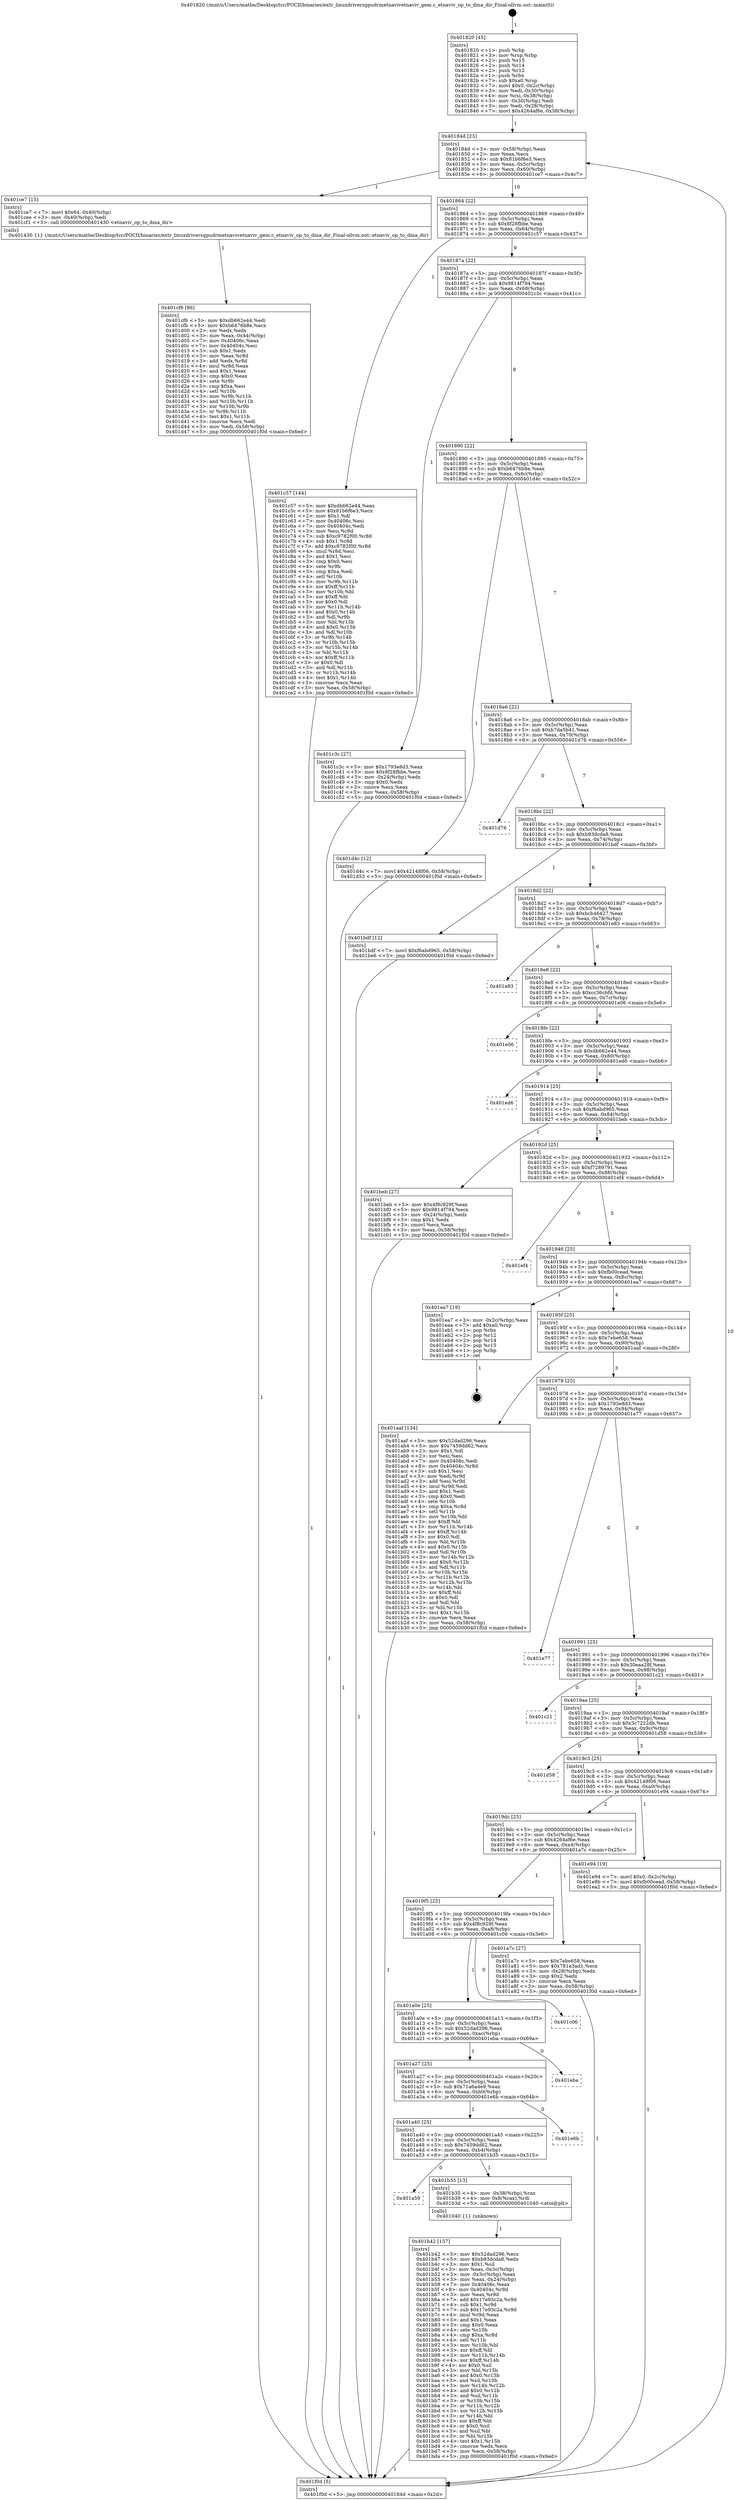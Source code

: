 digraph "0x401820" {
  label = "0x401820 (/mnt/c/Users/mathe/Desktop/tcc/POCII/binaries/extr_linuxdriversgpudrmetnavivetnaviv_gem.c_etnaviv_op_to_dma_dir_Final-ollvm.out::main(0))"
  labelloc = "t"
  node[shape=record]

  Entry [label="",width=0.3,height=0.3,shape=circle,fillcolor=black,style=filled]
  "0x40184d" [label="{
     0x40184d [23]\l
     | [instrs]\l
     &nbsp;&nbsp;0x40184d \<+3\>: mov -0x58(%rbp),%eax\l
     &nbsp;&nbsp;0x401850 \<+2\>: mov %eax,%ecx\l
     &nbsp;&nbsp;0x401852 \<+6\>: sub $0x81b6f6e3,%ecx\l
     &nbsp;&nbsp;0x401858 \<+3\>: mov %eax,-0x5c(%rbp)\l
     &nbsp;&nbsp;0x40185b \<+3\>: mov %ecx,-0x60(%rbp)\l
     &nbsp;&nbsp;0x40185e \<+6\>: je 0000000000401ce7 \<main+0x4c7\>\l
  }"]
  "0x401ce7" [label="{
     0x401ce7 [15]\l
     | [instrs]\l
     &nbsp;&nbsp;0x401ce7 \<+7\>: movl $0x64,-0x40(%rbp)\l
     &nbsp;&nbsp;0x401cee \<+3\>: mov -0x40(%rbp),%edi\l
     &nbsp;&nbsp;0x401cf1 \<+5\>: call 0000000000401430 \<etnaviv_op_to_dma_dir\>\l
     | [calls]\l
     &nbsp;&nbsp;0x401430 \{1\} (/mnt/c/Users/mathe/Desktop/tcc/POCII/binaries/extr_linuxdriversgpudrmetnavivetnaviv_gem.c_etnaviv_op_to_dma_dir_Final-ollvm.out::etnaviv_op_to_dma_dir)\l
  }"]
  "0x401864" [label="{
     0x401864 [22]\l
     | [instrs]\l
     &nbsp;&nbsp;0x401864 \<+5\>: jmp 0000000000401869 \<main+0x49\>\l
     &nbsp;&nbsp;0x401869 \<+3\>: mov -0x5c(%rbp),%eax\l
     &nbsp;&nbsp;0x40186c \<+5\>: sub $0x8f28fbbe,%eax\l
     &nbsp;&nbsp;0x401871 \<+3\>: mov %eax,-0x64(%rbp)\l
     &nbsp;&nbsp;0x401874 \<+6\>: je 0000000000401c57 \<main+0x437\>\l
  }"]
  Exit [label="",width=0.3,height=0.3,shape=circle,fillcolor=black,style=filled,peripheries=2]
  "0x401c57" [label="{
     0x401c57 [144]\l
     | [instrs]\l
     &nbsp;&nbsp;0x401c57 \<+5\>: mov $0xdb662e44,%eax\l
     &nbsp;&nbsp;0x401c5c \<+5\>: mov $0x81b6f6e3,%ecx\l
     &nbsp;&nbsp;0x401c61 \<+2\>: mov $0x1,%dl\l
     &nbsp;&nbsp;0x401c63 \<+7\>: mov 0x40406c,%esi\l
     &nbsp;&nbsp;0x401c6a \<+7\>: mov 0x40404c,%edi\l
     &nbsp;&nbsp;0x401c71 \<+3\>: mov %esi,%r8d\l
     &nbsp;&nbsp;0x401c74 \<+7\>: sub $0xc9782f00,%r8d\l
     &nbsp;&nbsp;0x401c7b \<+4\>: sub $0x1,%r8d\l
     &nbsp;&nbsp;0x401c7f \<+7\>: add $0xc9782f00,%r8d\l
     &nbsp;&nbsp;0x401c86 \<+4\>: imul %r8d,%esi\l
     &nbsp;&nbsp;0x401c8a \<+3\>: and $0x1,%esi\l
     &nbsp;&nbsp;0x401c8d \<+3\>: cmp $0x0,%esi\l
     &nbsp;&nbsp;0x401c90 \<+4\>: sete %r9b\l
     &nbsp;&nbsp;0x401c94 \<+3\>: cmp $0xa,%edi\l
     &nbsp;&nbsp;0x401c97 \<+4\>: setl %r10b\l
     &nbsp;&nbsp;0x401c9b \<+3\>: mov %r9b,%r11b\l
     &nbsp;&nbsp;0x401c9e \<+4\>: xor $0xff,%r11b\l
     &nbsp;&nbsp;0x401ca2 \<+3\>: mov %r10b,%bl\l
     &nbsp;&nbsp;0x401ca5 \<+3\>: xor $0xff,%bl\l
     &nbsp;&nbsp;0x401ca8 \<+3\>: xor $0x0,%dl\l
     &nbsp;&nbsp;0x401cab \<+3\>: mov %r11b,%r14b\l
     &nbsp;&nbsp;0x401cae \<+4\>: and $0x0,%r14b\l
     &nbsp;&nbsp;0x401cb2 \<+3\>: and %dl,%r9b\l
     &nbsp;&nbsp;0x401cb5 \<+3\>: mov %bl,%r15b\l
     &nbsp;&nbsp;0x401cb8 \<+4\>: and $0x0,%r15b\l
     &nbsp;&nbsp;0x401cbc \<+3\>: and %dl,%r10b\l
     &nbsp;&nbsp;0x401cbf \<+3\>: or %r9b,%r14b\l
     &nbsp;&nbsp;0x401cc2 \<+3\>: or %r10b,%r15b\l
     &nbsp;&nbsp;0x401cc5 \<+3\>: xor %r15b,%r14b\l
     &nbsp;&nbsp;0x401cc8 \<+3\>: or %bl,%r11b\l
     &nbsp;&nbsp;0x401ccb \<+4\>: xor $0xff,%r11b\l
     &nbsp;&nbsp;0x401ccf \<+3\>: or $0x0,%dl\l
     &nbsp;&nbsp;0x401cd2 \<+3\>: and %dl,%r11b\l
     &nbsp;&nbsp;0x401cd5 \<+3\>: or %r11b,%r14b\l
     &nbsp;&nbsp;0x401cd8 \<+4\>: test $0x1,%r14b\l
     &nbsp;&nbsp;0x401cdc \<+3\>: cmovne %ecx,%eax\l
     &nbsp;&nbsp;0x401cdf \<+3\>: mov %eax,-0x58(%rbp)\l
     &nbsp;&nbsp;0x401ce2 \<+5\>: jmp 0000000000401f0d \<main+0x6ed\>\l
  }"]
  "0x40187a" [label="{
     0x40187a [22]\l
     | [instrs]\l
     &nbsp;&nbsp;0x40187a \<+5\>: jmp 000000000040187f \<main+0x5f\>\l
     &nbsp;&nbsp;0x40187f \<+3\>: mov -0x5c(%rbp),%eax\l
     &nbsp;&nbsp;0x401882 \<+5\>: sub $0x9814f794,%eax\l
     &nbsp;&nbsp;0x401887 \<+3\>: mov %eax,-0x68(%rbp)\l
     &nbsp;&nbsp;0x40188a \<+6\>: je 0000000000401c3c \<main+0x41c\>\l
  }"]
  "0x401cf6" [label="{
     0x401cf6 [86]\l
     | [instrs]\l
     &nbsp;&nbsp;0x401cf6 \<+5\>: mov $0xdb662e44,%edi\l
     &nbsp;&nbsp;0x401cfb \<+5\>: mov $0xb6476b8e,%ecx\l
     &nbsp;&nbsp;0x401d00 \<+2\>: xor %edx,%edx\l
     &nbsp;&nbsp;0x401d02 \<+3\>: mov %eax,-0x44(%rbp)\l
     &nbsp;&nbsp;0x401d05 \<+7\>: mov 0x40406c,%eax\l
     &nbsp;&nbsp;0x401d0c \<+7\>: mov 0x40404c,%esi\l
     &nbsp;&nbsp;0x401d13 \<+3\>: sub $0x1,%edx\l
     &nbsp;&nbsp;0x401d16 \<+3\>: mov %eax,%r8d\l
     &nbsp;&nbsp;0x401d19 \<+3\>: add %edx,%r8d\l
     &nbsp;&nbsp;0x401d1c \<+4\>: imul %r8d,%eax\l
     &nbsp;&nbsp;0x401d20 \<+3\>: and $0x1,%eax\l
     &nbsp;&nbsp;0x401d23 \<+3\>: cmp $0x0,%eax\l
     &nbsp;&nbsp;0x401d26 \<+4\>: sete %r9b\l
     &nbsp;&nbsp;0x401d2a \<+3\>: cmp $0xa,%esi\l
     &nbsp;&nbsp;0x401d2d \<+4\>: setl %r10b\l
     &nbsp;&nbsp;0x401d31 \<+3\>: mov %r9b,%r11b\l
     &nbsp;&nbsp;0x401d34 \<+3\>: and %r10b,%r11b\l
     &nbsp;&nbsp;0x401d37 \<+3\>: xor %r10b,%r9b\l
     &nbsp;&nbsp;0x401d3a \<+3\>: or %r9b,%r11b\l
     &nbsp;&nbsp;0x401d3d \<+4\>: test $0x1,%r11b\l
     &nbsp;&nbsp;0x401d41 \<+3\>: cmovne %ecx,%edi\l
     &nbsp;&nbsp;0x401d44 \<+3\>: mov %edi,-0x58(%rbp)\l
     &nbsp;&nbsp;0x401d47 \<+5\>: jmp 0000000000401f0d \<main+0x6ed\>\l
  }"]
  "0x401c3c" [label="{
     0x401c3c [27]\l
     | [instrs]\l
     &nbsp;&nbsp;0x401c3c \<+5\>: mov $0x1793e8d3,%eax\l
     &nbsp;&nbsp;0x401c41 \<+5\>: mov $0x8f28fbbe,%ecx\l
     &nbsp;&nbsp;0x401c46 \<+3\>: mov -0x24(%rbp),%edx\l
     &nbsp;&nbsp;0x401c49 \<+3\>: cmp $0x0,%edx\l
     &nbsp;&nbsp;0x401c4c \<+3\>: cmove %ecx,%eax\l
     &nbsp;&nbsp;0x401c4f \<+3\>: mov %eax,-0x58(%rbp)\l
     &nbsp;&nbsp;0x401c52 \<+5\>: jmp 0000000000401f0d \<main+0x6ed\>\l
  }"]
  "0x401890" [label="{
     0x401890 [22]\l
     | [instrs]\l
     &nbsp;&nbsp;0x401890 \<+5\>: jmp 0000000000401895 \<main+0x75\>\l
     &nbsp;&nbsp;0x401895 \<+3\>: mov -0x5c(%rbp),%eax\l
     &nbsp;&nbsp;0x401898 \<+5\>: sub $0xb6476b8e,%eax\l
     &nbsp;&nbsp;0x40189d \<+3\>: mov %eax,-0x6c(%rbp)\l
     &nbsp;&nbsp;0x4018a0 \<+6\>: je 0000000000401d4c \<main+0x52c\>\l
  }"]
  "0x401b42" [label="{
     0x401b42 [157]\l
     | [instrs]\l
     &nbsp;&nbsp;0x401b42 \<+5\>: mov $0x52dad296,%ecx\l
     &nbsp;&nbsp;0x401b47 \<+5\>: mov $0xb93dcda8,%edx\l
     &nbsp;&nbsp;0x401b4c \<+3\>: mov $0x1,%sil\l
     &nbsp;&nbsp;0x401b4f \<+3\>: mov %eax,-0x3c(%rbp)\l
     &nbsp;&nbsp;0x401b52 \<+3\>: mov -0x3c(%rbp),%eax\l
     &nbsp;&nbsp;0x401b55 \<+3\>: mov %eax,-0x24(%rbp)\l
     &nbsp;&nbsp;0x401b58 \<+7\>: mov 0x40406c,%eax\l
     &nbsp;&nbsp;0x401b5f \<+8\>: mov 0x40404c,%r8d\l
     &nbsp;&nbsp;0x401b67 \<+3\>: mov %eax,%r9d\l
     &nbsp;&nbsp;0x401b6a \<+7\>: add $0x17e93c2a,%r9d\l
     &nbsp;&nbsp;0x401b71 \<+4\>: sub $0x1,%r9d\l
     &nbsp;&nbsp;0x401b75 \<+7\>: sub $0x17e93c2a,%r9d\l
     &nbsp;&nbsp;0x401b7c \<+4\>: imul %r9d,%eax\l
     &nbsp;&nbsp;0x401b80 \<+3\>: and $0x1,%eax\l
     &nbsp;&nbsp;0x401b83 \<+3\>: cmp $0x0,%eax\l
     &nbsp;&nbsp;0x401b86 \<+4\>: sete %r10b\l
     &nbsp;&nbsp;0x401b8a \<+4\>: cmp $0xa,%r8d\l
     &nbsp;&nbsp;0x401b8e \<+4\>: setl %r11b\l
     &nbsp;&nbsp;0x401b92 \<+3\>: mov %r10b,%bl\l
     &nbsp;&nbsp;0x401b95 \<+3\>: xor $0xff,%bl\l
     &nbsp;&nbsp;0x401b98 \<+3\>: mov %r11b,%r14b\l
     &nbsp;&nbsp;0x401b9b \<+4\>: xor $0xff,%r14b\l
     &nbsp;&nbsp;0x401b9f \<+4\>: xor $0x0,%sil\l
     &nbsp;&nbsp;0x401ba3 \<+3\>: mov %bl,%r15b\l
     &nbsp;&nbsp;0x401ba6 \<+4\>: and $0x0,%r15b\l
     &nbsp;&nbsp;0x401baa \<+3\>: and %sil,%r10b\l
     &nbsp;&nbsp;0x401bad \<+3\>: mov %r14b,%r12b\l
     &nbsp;&nbsp;0x401bb0 \<+4\>: and $0x0,%r12b\l
     &nbsp;&nbsp;0x401bb4 \<+3\>: and %sil,%r11b\l
     &nbsp;&nbsp;0x401bb7 \<+3\>: or %r10b,%r15b\l
     &nbsp;&nbsp;0x401bba \<+3\>: or %r11b,%r12b\l
     &nbsp;&nbsp;0x401bbd \<+3\>: xor %r12b,%r15b\l
     &nbsp;&nbsp;0x401bc0 \<+3\>: or %r14b,%bl\l
     &nbsp;&nbsp;0x401bc3 \<+3\>: xor $0xff,%bl\l
     &nbsp;&nbsp;0x401bc6 \<+4\>: or $0x0,%sil\l
     &nbsp;&nbsp;0x401bca \<+3\>: and %sil,%bl\l
     &nbsp;&nbsp;0x401bcd \<+3\>: or %bl,%r15b\l
     &nbsp;&nbsp;0x401bd0 \<+4\>: test $0x1,%r15b\l
     &nbsp;&nbsp;0x401bd4 \<+3\>: cmovne %edx,%ecx\l
     &nbsp;&nbsp;0x401bd7 \<+3\>: mov %ecx,-0x58(%rbp)\l
     &nbsp;&nbsp;0x401bda \<+5\>: jmp 0000000000401f0d \<main+0x6ed\>\l
  }"]
  "0x401d4c" [label="{
     0x401d4c [12]\l
     | [instrs]\l
     &nbsp;&nbsp;0x401d4c \<+7\>: movl $0x42148f06,-0x58(%rbp)\l
     &nbsp;&nbsp;0x401d53 \<+5\>: jmp 0000000000401f0d \<main+0x6ed\>\l
  }"]
  "0x4018a6" [label="{
     0x4018a6 [22]\l
     | [instrs]\l
     &nbsp;&nbsp;0x4018a6 \<+5\>: jmp 00000000004018ab \<main+0x8b\>\l
     &nbsp;&nbsp;0x4018ab \<+3\>: mov -0x5c(%rbp),%eax\l
     &nbsp;&nbsp;0x4018ae \<+5\>: sub $0xb7da5b41,%eax\l
     &nbsp;&nbsp;0x4018b3 \<+3\>: mov %eax,-0x70(%rbp)\l
     &nbsp;&nbsp;0x4018b6 \<+6\>: je 0000000000401d76 \<main+0x556\>\l
  }"]
  "0x401a59" [label="{
     0x401a59\l
  }", style=dashed]
  "0x401d76" [label="{
     0x401d76\l
  }", style=dashed]
  "0x4018bc" [label="{
     0x4018bc [22]\l
     | [instrs]\l
     &nbsp;&nbsp;0x4018bc \<+5\>: jmp 00000000004018c1 \<main+0xa1\>\l
     &nbsp;&nbsp;0x4018c1 \<+3\>: mov -0x5c(%rbp),%eax\l
     &nbsp;&nbsp;0x4018c4 \<+5\>: sub $0xb93dcda8,%eax\l
     &nbsp;&nbsp;0x4018c9 \<+3\>: mov %eax,-0x74(%rbp)\l
     &nbsp;&nbsp;0x4018cc \<+6\>: je 0000000000401bdf \<main+0x3bf\>\l
  }"]
  "0x401b35" [label="{
     0x401b35 [13]\l
     | [instrs]\l
     &nbsp;&nbsp;0x401b35 \<+4\>: mov -0x38(%rbp),%rax\l
     &nbsp;&nbsp;0x401b39 \<+4\>: mov 0x8(%rax),%rdi\l
     &nbsp;&nbsp;0x401b3d \<+5\>: call 0000000000401040 \<atoi@plt\>\l
     | [calls]\l
     &nbsp;&nbsp;0x401040 \{1\} (unknown)\l
  }"]
  "0x401bdf" [label="{
     0x401bdf [12]\l
     | [instrs]\l
     &nbsp;&nbsp;0x401bdf \<+7\>: movl $0xf6abd965,-0x58(%rbp)\l
     &nbsp;&nbsp;0x401be6 \<+5\>: jmp 0000000000401f0d \<main+0x6ed\>\l
  }"]
  "0x4018d2" [label="{
     0x4018d2 [22]\l
     | [instrs]\l
     &nbsp;&nbsp;0x4018d2 \<+5\>: jmp 00000000004018d7 \<main+0xb7\>\l
     &nbsp;&nbsp;0x4018d7 \<+3\>: mov -0x5c(%rbp),%eax\l
     &nbsp;&nbsp;0x4018da \<+5\>: sub $0xbcb46427,%eax\l
     &nbsp;&nbsp;0x4018df \<+3\>: mov %eax,-0x78(%rbp)\l
     &nbsp;&nbsp;0x4018e2 \<+6\>: je 0000000000401e83 \<main+0x663\>\l
  }"]
  "0x401a40" [label="{
     0x401a40 [25]\l
     | [instrs]\l
     &nbsp;&nbsp;0x401a40 \<+5\>: jmp 0000000000401a45 \<main+0x225\>\l
     &nbsp;&nbsp;0x401a45 \<+3\>: mov -0x5c(%rbp),%eax\l
     &nbsp;&nbsp;0x401a48 \<+5\>: sub $0x7459dd62,%eax\l
     &nbsp;&nbsp;0x401a4d \<+6\>: mov %eax,-0xb4(%rbp)\l
     &nbsp;&nbsp;0x401a53 \<+6\>: je 0000000000401b35 \<main+0x315\>\l
  }"]
  "0x401e83" [label="{
     0x401e83\l
  }", style=dashed]
  "0x4018e8" [label="{
     0x4018e8 [22]\l
     | [instrs]\l
     &nbsp;&nbsp;0x4018e8 \<+5\>: jmp 00000000004018ed \<main+0xcd\>\l
     &nbsp;&nbsp;0x4018ed \<+3\>: mov -0x5c(%rbp),%eax\l
     &nbsp;&nbsp;0x4018f0 \<+5\>: sub $0xcc36cbfd,%eax\l
     &nbsp;&nbsp;0x4018f5 \<+3\>: mov %eax,-0x7c(%rbp)\l
     &nbsp;&nbsp;0x4018f8 \<+6\>: je 0000000000401e06 \<main+0x5e6\>\l
  }"]
  "0x401e6b" [label="{
     0x401e6b\l
  }", style=dashed]
  "0x401e06" [label="{
     0x401e06\l
  }", style=dashed]
  "0x4018fe" [label="{
     0x4018fe [22]\l
     | [instrs]\l
     &nbsp;&nbsp;0x4018fe \<+5\>: jmp 0000000000401903 \<main+0xe3\>\l
     &nbsp;&nbsp;0x401903 \<+3\>: mov -0x5c(%rbp),%eax\l
     &nbsp;&nbsp;0x401906 \<+5\>: sub $0xdb662e44,%eax\l
     &nbsp;&nbsp;0x40190b \<+3\>: mov %eax,-0x80(%rbp)\l
     &nbsp;&nbsp;0x40190e \<+6\>: je 0000000000401ed6 \<main+0x6b6\>\l
  }"]
  "0x401a27" [label="{
     0x401a27 [25]\l
     | [instrs]\l
     &nbsp;&nbsp;0x401a27 \<+5\>: jmp 0000000000401a2c \<main+0x20c\>\l
     &nbsp;&nbsp;0x401a2c \<+3\>: mov -0x5c(%rbp),%eax\l
     &nbsp;&nbsp;0x401a2f \<+5\>: sub $0x71a6a4e9,%eax\l
     &nbsp;&nbsp;0x401a34 \<+6\>: mov %eax,-0xb0(%rbp)\l
     &nbsp;&nbsp;0x401a3a \<+6\>: je 0000000000401e6b \<main+0x64b\>\l
  }"]
  "0x401ed6" [label="{
     0x401ed6\l
  }", style=dashed]
  "0x401914" [label="{
     0x401914 [25]\l
     | [instrs]\l
     &nbsp;&nbsp;0x401914 \<+5\>: jmp 0000000000401919 \<main+0xf9\>\l
     &nbsp;&nbsp;0x401919 \<+3\>: mov -0x5c(%rbp),%eax\l
     &nbsp;&nbsp;0x40191c \<+5\>: sub $0xf6abd965,%eax\l
     &nbsp;&nbsp;0x401921 \<+6\>: mov %eax,-0x84(%rbp)\l
     &nbsp;&nbsp;0x401927 \<+6\>: je 0000000000401beb \<main+0x3cb\>\l
  }"]
  "0x401eba" [label="{
     0x401eba\l
  }", style=dashed]
  "0x401beb" [label="{
     0x401beb [27]\l
     | [instrs]\l
     &nbsp;&nbsp;0x401beb \<+5\>: mov $0x4f8c929f,%eax\l
     &nbsp;&nbsp;0x401bf0 \<+5\>: mov $0x9814f794,%ecx\l
     &nbsp;&nbsp;0x401bf5 \<+3\>: mov -0x24(%rbp),%edx\l
     &nbsp;&nbsp;0x401bf8 \<+3\>: cmp $0x1,%edx\l
     &nbsp;&nbsp;0x401bfb \<+3\>: cmovl %ecx,%eax\l
     &nbsp;&nbsp;0x401bfe \<+3\>: mov %eax,-0x58(%rbp)\l
     &nbsp;&nbsp;0x401c01 \<+5\>: jmp 0000000000401f0d \<main+0x6ed\>\l
  }"]
  "0x40192d" [label="{
     0x40192d [25]\l
     | [instrs]\l
     &nbsp;&nbsp;0x40192d \<+5\>: jmp 0000000000401932 \<main+0x112\>\l
     &nbsp;&nbsp;0x401932 \<+3\>: mov -0x5c(%rbp),%eax\l
     &nbsp;&nbsp;0x401935 \<+5\>: sub $0xf7289791,%eax\l
     &nbsp;&nbsp;0x40193a \<+6\>: mov %eax,-0x88(%rbp)\l
     &nbsp;&nbsp;0x401940 \<+6\>: je 0000000000401ef4 \<main+0x6d4\>\l
  }"]
  "0x401a0e" [label="{
     0x401a0e [25]\l
     | [instrs]\l
     &nbsp;&nbsp;0x401a0e \<+5\>: jmp 0000000000401a13 \<main+0x1f3\>\l
     &nbsp;&nbsp;0x401a13 \<+3\>: mov -0x5c(%rbp),%eax\l
     &nbsp;&nbsp;0x401a16 \<+5\>: sub $0x52dad296,%eax\l
     &nbsp;&nbsp;0x401a1b \<+6\>: mov %eax,-0xac(%rbp)\l
     &nbsp;&nbsp;0x401a21 \<+6\>: je 0000000000401eba \<main+0x69a\>\l
  }"]
  "0x401ef4" [label="{
     0x401ef4\l
  }", style=dashed]
  "0x401946" [label="{
     0x401946 [25]\l
     | [instrs]\l
     &nbsp;&nbsp;0x401946 \<+5\>: jmp 000000000040194b \<main+0x12b\>\l
     &nbsp;&nbsp;0x40194b \<+3\>: mov -0x5c(%rbp),%eax\l
     &nbsp;&nbsp;0x40194e \<+5\>: sub $0xfb00cead,%eax\l
     &nbsp;&nbsp;0x401953 \<+6\>: mov %eax,-0x8c(%rbp)\l
     &nbsp;&nbsp;0x401959 \<+6\>: je 0000000000401ea7 \<main+0x687\>\l
  }"]
  "0x401c06" [label="{
     0x401c06\l
  }", style=dashed]
  "0x401ea7" [label="{
     0x401ea7 [19]\l
     | [instrs]\l
     &nbsp;&nbsp;0x401ea7 \<+3\>: mov -0x2c(%rbp),%eax\l
     &nbsp;&nbsp;0x401eaa \<+7\>: add $0xa0,%rsp\l
     &nbsp;&nbsp;0x401eb1 \<+1\>: pop %rbx\l
     &nbsp;&nbsp;0x401eb2 \<+2\>: pop %r12\l
     &nbsp;&nbsp;0x401eb4 \<+2\>: pop %r14\l
     &nbsp;&nbsp;0x401eb6 \<+2\>: pop %r15\l
     &nbsp;&nbsp;0x401eb8 \<+1\>: pop %rbp\l
     &nbsp;&nbsp;0x401eb9 \<+1\>: ret\l
  }"]
  "0x40195f" [label="{
     0x40195f [25]\l
     | [instrs]\l
     &nbsp;&nbsp;0x40195f \<+5\>: jmp 0000000000401964 \<main+0x144\>\l
     &nbsp;&nbsp;0x401964 \<+3\>: mov -0x5c(%rbp),%eax\l
     &nbsp;&nbsp;0x401967 \<+5\>: sub $0x7ebe658,%eax\l
     &nbsp;&nbsp;0x40196c \<+6\>: mov %eax,-0x90(%rbp)\l
     &nbsp;&nbsp;0x401972 \<+6\>: je 0000000000401aaf \<main+0x28f\>\l
  }"]
  "0x401820" [label="{
     0x401820 [45]\l
     | [instrs]\l
     &nbsp;&nbsp;0x401820 \<+1\>: push %rbp\l
     &nbsp;&nbsp;0x401821 \<+3\>: mov %rsp,%rbp\l
     &nbsp;&nbsp;0x401824 \<+2\>: push %r15\l
     &nbsp;&nbsp;0x401826 \<+2\>: push %r14\l
     &nbsp;&nbsp;0x401828 \<+2\>: push %r12\l
     &nbsp;&nbsp;0x40182a \<+1\>: push %rbx\l
     &nbsp;&nbsp;0x40182b \<+7\>: sub $0xa0,%rsp\l
     &nbsp;&nbsp;0x401832 \<+7\>: movl $0x0,-0x2c(%rbp)\l
     &nbsp;&nbsp;0x401839 \<+3\>: mov %edi,-0x30(%rbp)\l
     &nbsp;&nbsp;0x40183c \<+4\>: mov %rsi,-0x38(%rbp)\l
     &nbsp;&nbsp;0x401840 \<+3\>: mov -0x30(%rbp),%edi\l
     &nbsp;&nbsp;0x401843 \<+3\>: mov %edi,-0x28(%rbp)\l
     &nbsp;&nbsp;0x401846 \<+7\>: movl $0x4264af6e,-0x58(%rbp)\l
  }"]
  "0x401aaf" [label="{
     0x401aaf [134]\l
     | [instrs]\l
     &nbsp;&nbsp;0x401aaf \<+5\>: mov $0x52dad296,%eax\l
     &nbsp;&nbsp;0x401ab4 \<+5\>: mov $0x7459dd62,%ecx\l
     &nbsp;&nbsp;0x401ab9 \<+2\>: mov $0x1,%dl\l
     &nbsp;&nbsp;0x401abb \<+2\>: xor %esi,%esi\l
     &nbsp;&nbsp;0x401abd \<+7\>: mov 0x40406c,%edi\l
     &nbsp;&nbsp;0x401ac4 \<+8\>: mov 0x40404c,%r8d\l
     &nbsp;&nbsp;0x401acc \<+3\>: sub $0x1,%esi\l
     &nbsp;&nbsp;0x401acf \<+3\>: mov %edi,%r9d\l
     &nbsp;&nbsp;0x401ad2 \<+3\>: add %esi,%r9d\l
     &nbsp;&nbsp;0x401ad5 \<+4\>: imul %r9d,%edi\l
     &nbsp;&nbsp;0x401ad9 \<+3\>: and $0x1,%edi\l
     &nbsp;&nbsp;0x401adc \<+3\>: cmp $0x0,%edi\l
     &nbsp;&nbsp;0x401adf \<+4\>: sete %r10b\l
     &nbsp;&nbsp;0x401ae3 \<+4\>: cmp $0xa,%r8d\l
     &nbsp;&nbsp;0x401ae7 \<+4\>: setl %r11b\l
     &nbsp;&nbsp;0x401aeb \<+3\>: mov %r10b,%bl\l
     &nbsp;&nbsp;0x401aee \<+3\>: xor $0xff,%bl\l
     &nbsp;&nbsp;0x401af1 \<+3\>: mov %r11b,%r14b\l
     &nbsp;&nbsp;0x401af4 \<+4\>: xor $0xff,%r14b\l
     &nbsp;&nbsp;0x401af8 \<+3\>: xor $0x0,%dl\l
     &nbsp;&nbsp;0x401afb \<+3\>: mov %bl,%r15b\l
     &nbsp;&nbsp;0x401afe \<+4\>: and $0x0,%r15b\l
     &nbsp;&nbsp;0x401b02 \<+3\>: and %dl,%r10b\l
     &nbsp;&nbsp;0x401b05 \<+3\>: mov %r14b,%r12b\l
     &nbsp;&nbsp;0x401b08 \<+4\>: and $0x0,%r12b\l
     &nbsp;&nbsp;0x401b0c \<+3\>: and %dl,%r11b\l
     &nbsp;&nbsp;0x401b0f \<+3\>: or %r10b,%r15b\l
     &nbsp;&nbsp;0x401b12 \<+3\>: or %r11b,%r12b\l
     &nbsp;&nbsp;0x401b15 \<+3\>: xor %r12b,%r15b\l
     &nbsp;&nbsp;0x401b18 \<+3\>: or %r14b,%bl\l
     &nbsp;&nbsp;0x401b1b \<+3\>: xor $0xff,%bl\l
     &nbsp;&nbsp;0x401b1e \<+3\>: or $0x0,%dl\l
     &nbsp;&nbsp;0x401b21 \<+2\>: and %dl,%bl\l
     &nbsp;&nbsp;0x401b23 \<+3\>: or %bl,%r15b\l
     &nbsp;&nbsp;0x401b26 \<+4\>: test $0x1,%r15b\l
     &nbsp;&nbsp;0x401b2a \<+3\>: cmovne %ecx,%eax\l
     &nbsp;&nbsp;0x401b2d \<+3\>: mov %eax,-0x58(%rbp)\l
     &nbsp;&nbsp;0x401b30 \<+5\>: jmp 0000000000401f0d \<main+0x6ed\>\l
  }"]
  "0x401978" [label="{
     0x401978 [25]\l
     | [instrs]\l
     &nbsp;&nbsp;0x401978 \<+5\>: jmp 000000000040197d \<main+0x15d\>\l
     &nbsp;&nbsp;0x40197d \<+3\>: mov -0x5c(%rbp),%eax\l
     &nbsp;&nbsp;0x401980 \<+5\>: sub $0x1793e8d3,%eax\l
     &nbsp;&nbsp;0x401985 \<+6\>: mov %eax,-0x94(%rbp)\l
     &nbsp;&nbsp;0x40198b \<+6\>: je 0000000000401e77 \<main+0x657\>\l
  }"]
  "0x401f0d" [label="{
     0x401f0d [5]\l
     | [instrs]\l
     &nbsp;&nbsp;0x401f0d \<+5\>: jmp 000000000040184d \<main+0x2d\>\l
  }"]
  "0x401e77" [label="{
     0x401e77\l
  }", style=dashed]
  "0x401991" [label="{
     0x401991 [25]\l
     | [instrs]\l
     &nbsp;&nbsp;0x401991 \<+5\>: jmp 0000000000401996 \<main+0x176\>\l
     &nbsp;&nbsp;0x401996 \<+3\>: mov -0x5c(%rbp),%eax\l
     &nbsp;&nbsp;0x401999 \<+5\>: sub $0x30eaa28f,%eax\l
     &nbsp;&nbsp;0x40199e \<+6\>: mov %eax,-0x98(%rbp)\l
     &nbsp;&nbsp;0x4019a4 \<+6\>: je 0000000000401c21 \<main+0x401\>\l
  }"]
  "0x4019f5" [label="{
     0x4019f5 [25]\l
     | [instrs]\l
     &nbsp;&nbsp;0x4019f5 \<+5\>: jmp 00000000004019fa \<main+0x1da\>\l
     &nbsp;&nbsp;0x4019fa \<+3\>: mov -0x5c(%rbp),%eax\l
     &nbsp;&nbsp;0x4019fd \<+5\>: sub $0x4f8c929f,%eax\l
     &nbsp;&nbsp;0x401a02 \<+6\>: mov %eax,-0xa8(%rbp)\l
     &nbsp;&nbsp;0x401a08 \<+6\>: je 0000000000401c06 \<main+0x3e6\>\l
  }"]
  "0x401c21" [label="{
     0x401c21\l
  }", style=dashed]
  "0x4019aa" [label="{
     0x4019aa [25]\l
     | [instrs]\l
     &nbsp;&nbsp;0x4019aa \<+5\>: jmp 00000000004019af \<main+0x18f\>\l
     &nbsp;&nbsp;0x4019af \<+3\>: mov -0x5c(%rbp),%eax\l
     &nbsp;&nbsp;0x4019b2 \<+5\>: sub $0x3c7222db,%eax\l
     &nbsp;&nbsp;0x4019b7 \<+6\>: mov %eax,-0x9c(%rbp)\l
     &nbsp;&nbsp;0x4019bd \<+6\>: je 0000000000401d58 \<main+0x538\>\l
  }"]
  "0x401a7c" [label="{
     0x401a7c [27]\l
     | [instrs]\l
     &nbsp;&nbsp;0x401a7c \<+5\>: mov $0x7ebe658,%eax\l
     &nbsp;&nbsp;0x401a81 \<+5\>: mov $0x781a3ad1,%ecx\l
     &nbsp;&nbsp;0x401a86 \<+3\>: mov -0x28(%rbp),%edx\l
     &nbsp;&nbsp;0x401a89 \<+3\>: cmp $0x2,%edx\l
     &nbsp;&nbsp;0x401a8c \<+3\>: cmovne %ecx,%eax\l
     &nbsp;&nbsp;0x401a8f \<+3\>: mov %eax,-0x58(%rbp)\l
     &nbsp;&nbsp;0x401a92 \<+5\>: jmp 0000000000401f0d \<main+0x6ed\>\l
  }"]
  "0x401d58" [label="{
     0x401d58\l
  }", style=dashed]
  "0x4019c3" [label="{
     0x4019c3 [25]\l
     | [instrs]\l
     &nbsp;&nbsp;0x4019c3 \<+5\>: jmp 00000000004019c8 \<main+0x1a8\>\l
     &nbsp;&nbsp;0x4019c8 \<+3\>: mov -0x5c(%rbp),%eax\l
     &nbsp;&nbsp;0x4019cb \<+5\>: sub $0x42148f06,%eax\l
     &nbsp;&nbsp;0x4019d0 \<+6\>: mov %eax,-0xa0(%rbp)\l
     &nbsp;&nbsp;0x4019d6 \<+6\>: je 0000000000401e94 \<main+0x674\>\l
  }"]
  "0x4019dc" [label="{
     0x4019dc [25]\l
     | [instrs]\l
     &nbsp;&nbsp;0x4019dc \<+5\>: jmp 00000000004019e1 \<main+0x1c1\>\l
     &nbsp;&nbsp;0x4019e1 \<+3\>: mov -0x5c(%rbp),%eax\l
     &nbsp;&nbsp;0x4019e4 \<+5\>: sub $0x4264af6e,%eax\l
     &nbsp;&nbsp;0x4019e9 \<+6\>: mov %eax,-0xa4(%rbp)\l
     &nbsp;&nbsp;0x4019ef \<+6\>: je 0000000000401a7c \<main+0x25c\>\l
  }"]
  "0x401e94" [label="{
     0x401e94 [19]\l
     | [instrs]\l
     &nbsp;&nbsp;0x401e94 \<+7\>: movl $0x0,-0x2c(%rbp)\l
     &nbsp;&nbsp;0x401e9b \<+7\>: movl $0xfb00cead,-0x58(%rbp)\l
     &nbsp;&nbsp;0x401ea2 \<+5\>: jmp 0000000000401f0d \<main+0x6ed\>\l
  }"]
  Entry -> "0x401820" [label=" 1"]
  "0x40184d" -> "0x401ce7" [label=" 1"]
  "0x40184d" -> "0x401864" [label=" 10"]
  "0x401ea7" -> Exit [label=" 1"]
  "0x401864" -> "0x401c57" [label=" 1"]
  "0x401864" -> "0x40187a" [label=" 9"]
  "0x401e94" -> "0x401f0d" [label=" 1"]
  "0x40187a" -> "0x401c3c" [label=" 1"]
  "0x40187a" -> "0x401890" [label=" 8"]
  "0x401d4c" -> "0x401f0d" [label=" 1"]
  "0x401890" -> "0x401d4c" [label=" 1"]
  "0x401890" -> "0x4018a6" [label=" 7"]
  "0x401cf6" -> "0x401f0d" [label=" 1"]
  "0x4018a6" -> "0x401d76" [label=" 0"]
  "0x4018a6" -> "0x4018bc" [label=" 7"]
  "0x401ce7" -> "0x401cf6" [label=" 1"]
  "0x4018bc" -> "0x401bdf" [label=" 1"]
  "0x4018bc" -> "0x4018d2" [label=" 6"]
  "0x401c57" -> "0x401f0d" [label=" 1"]
  "0x4018d2" -> "0x401e83" [label=" 0"]
  "0x4018d2" -> "0x4018e8" [label=" 6"]
  "0x401beb" -> "0x401f0d" [label=" 1"]
  "0x4018e8" -> "0x401e06" [label=" 0"]
  "0x4018e8" -> "0x4018fe" [label=" 6"]
  "0x401bdf" -> "0x401f0d" [label=" 1"]
  "0x4018fe" -> "0x401ed6" [label=" 0"]
  "0x4018fe" -> "0x401914" [label=" 6"]
  "0x401b35" -> "0x401b42" [label=" 1"]
  "0x401914" -> "0x401beb" [label=" 1"]
  "0x401914" -> "0x40192d" [label=" 5"]
  "0x401a40" -> "0x401a59" [label=" 0"]
  "0x40192d" -> "0x401ef4" [label=" 0"]
  "0x40192d" -> "0x401946" [label=" 5"]
  "0x401c3c" -> "0x401f0d" [label=" 1"]
  "0x401946" -> "0x401ea7" [label=" 1"]
  "0x401946" -> "0x40195f" [label=" 4"]
  "0x401a27" -> "0x401a40" [label=" 1"]
  "0x40195f" -> "0x401aaf" [label=" 1"]
  "0x40195f" -> "0x401978" [label=" 3"]
  "0x401b42" -> "0x401f0d" [label=" 1"]
  "0x401978" -> "0x401e77" [label=" 0"]
  "0x401978" -> "0x401991" [label=" 3"]
  "0x401a0e" -> "0x401a27" [label=" 1"]
  "0x401991" -> "0x401c21" [label=" 0"]
  "0x401991" -> "0x4019aa" [label=" 3"]
  "0x401a0e" -> "0x401eba" [label=" 0"]
  "0x4019aa" -> "0x401d58" [label=" 0"]
  "0x4019aa" -> "0x4019c3" [label=" 3"]
  "0x401a40" -> "0x401b35" [label=" 1"]
  "0x4019c3" -> "0x401e94" [label=" 1"]
  "0x4019c3" -> "0x4019dc" [label=" 2"]
  "0x4019f5" -> "0x401a0e" [label=" 1"]
  "0x4019dc" -> "0x401a7c" [label=" 1"]
  "0x4019dc" -> "0x4019f5" [label=" 1"]
  "0x401a7c" -> "0x401f0d" [label=" 1"]
  "0x401820" -> "0x40184d" [label=" 1"]
  "0x401f0d" -> "0x40184d" [label=" 10"]
  "0x401aaf" -> "0x401f0d" [label=" 1"]
  "0x401a27" -> "0x401e6b" [label=" 0"]
  "0x4019f5" -> "0x401c06" [label=" 0"]
}
